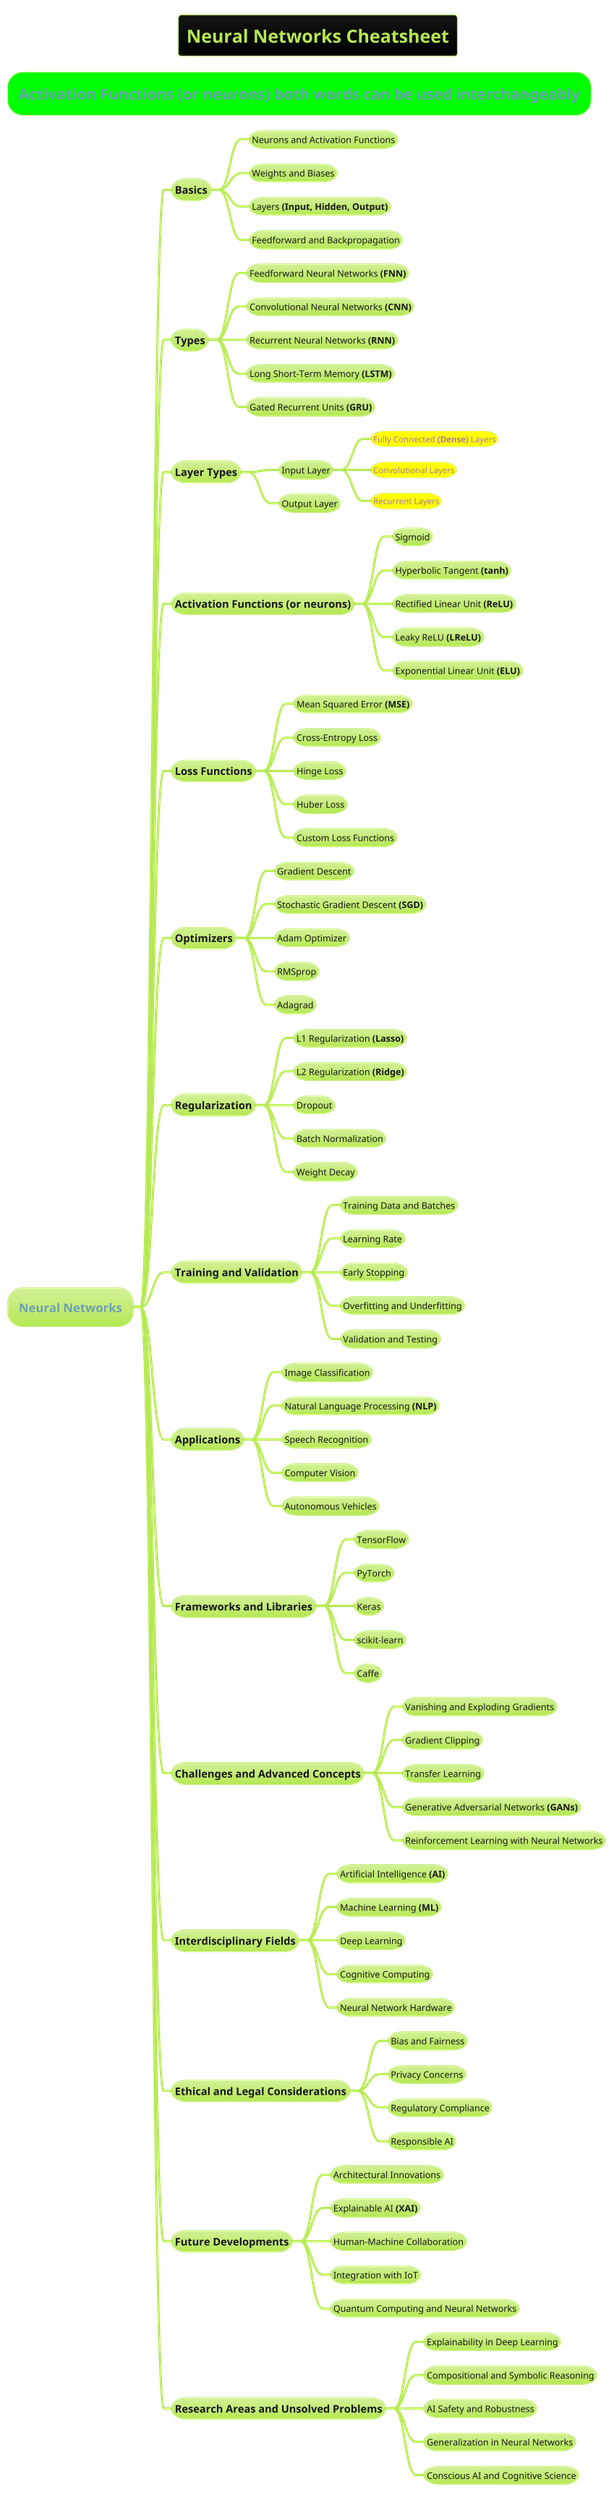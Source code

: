 @startmindmap
title =Neural Networks Cheatsheet
!theme hacker
*[#lime] =Activation Functions (or neurons) both words can be used interchangeably

* Neural Networks
** Basics
*** Neurons and Activation Functions
*** Weights and Biases
*** Layers **(Input, Hidden, Output)**
*** Feedforward and Backpropagation

** Types
*** Feedforward Neural Networks **(FNN)**
*** Convolutional Neural Networks **(CNN)**
*** Recurrent Neural Networks **(RNN)**
*** Long Short-Term Memory **(LSTM)**
*** Gated Recurrent Units **(GRU)**

** Layer Types
*** Input Layer
****[#yellow] Fully Connected **(Dense)** Layers
****[#yellow] Convolutional Layers
****[#yellow] Recurrent Layers
*** Output Layer

** Activation Functions (or neurons)
*** Sigmoid
*** Hyperbolic Tangent **(tanh)**
*** Rectified Linear Unit **(ReLU)**
*** Leaky ReLU **(LReLU)**
*** Exponential Linear Unit **(ELU)**

** Loss Functions
*** Mean Squared Error **(MSE)**
*** Cross-Entropy Loss
*** Hinge Loss
*** Huber Loss
*** Custom Loss Functions

** Optimizers
*** Gradient Descent
*** Stochastic Gradient Descent **(SGD)**
*** Adam Optimizer
*** RMSprop
*** Adagrad

** Regularization
*** L1 Regularization **(Lasso)**
*** L2 Regularization **(Ridge)**
*** Dropout
*** Batch Normalization
*** Weight Decay

** Training and Validation
*** Training Data and Batches
*** Learning Rate
*** Early Stopping
*** Overfitting and Underfitting
*** Validation and Testing

** Applications
*** Image Classification
*** Natural Language Processing **(NLP)**
*** Speech Recognition
*** Computer Vision
*** Autonomous Vehicles

** Frameworks and Libraries
*** TensorFlow
*** PyTorch
*** Keras
*** scikit-learn
*** Caffe

** Challenges and Advanced Concepts
*** Vanishing and Exploding Gradients
*** Gradient Clipping
*** Transfer Learning
*** Generative Adversarial Networks **(GANs)**
*** Reinforcement Learning with Neural Networks

** Interdisciplinary Fields
*** Artificial Intelligence **(AI)**
*** Machine Learning **(ML)**
*** Deep Learning
*** Cognitive Computing
*** Neural Network Hardware

** Ethical and Legal Considerations
*** Bias and Fairness
*** Privacy Concerns
*** Regulatory Compliance
*** Responsible AI

** Future Developments
*** Architectural Innovations
*** Explainable AI **(XAI)**
*** Human-Machine Collaboration
*** Integration with IoT
*** Quantum Computing and Neural Networks

** Research Areas and Unsolved Problems
*** Explainability in Deep Learning
*** Compositional and Symbolic Reasoning
*** AI Safety and Robustness
*** Generalization in Neural Networks
*** Conscious AI and Cognitive Science

@endmindmap
